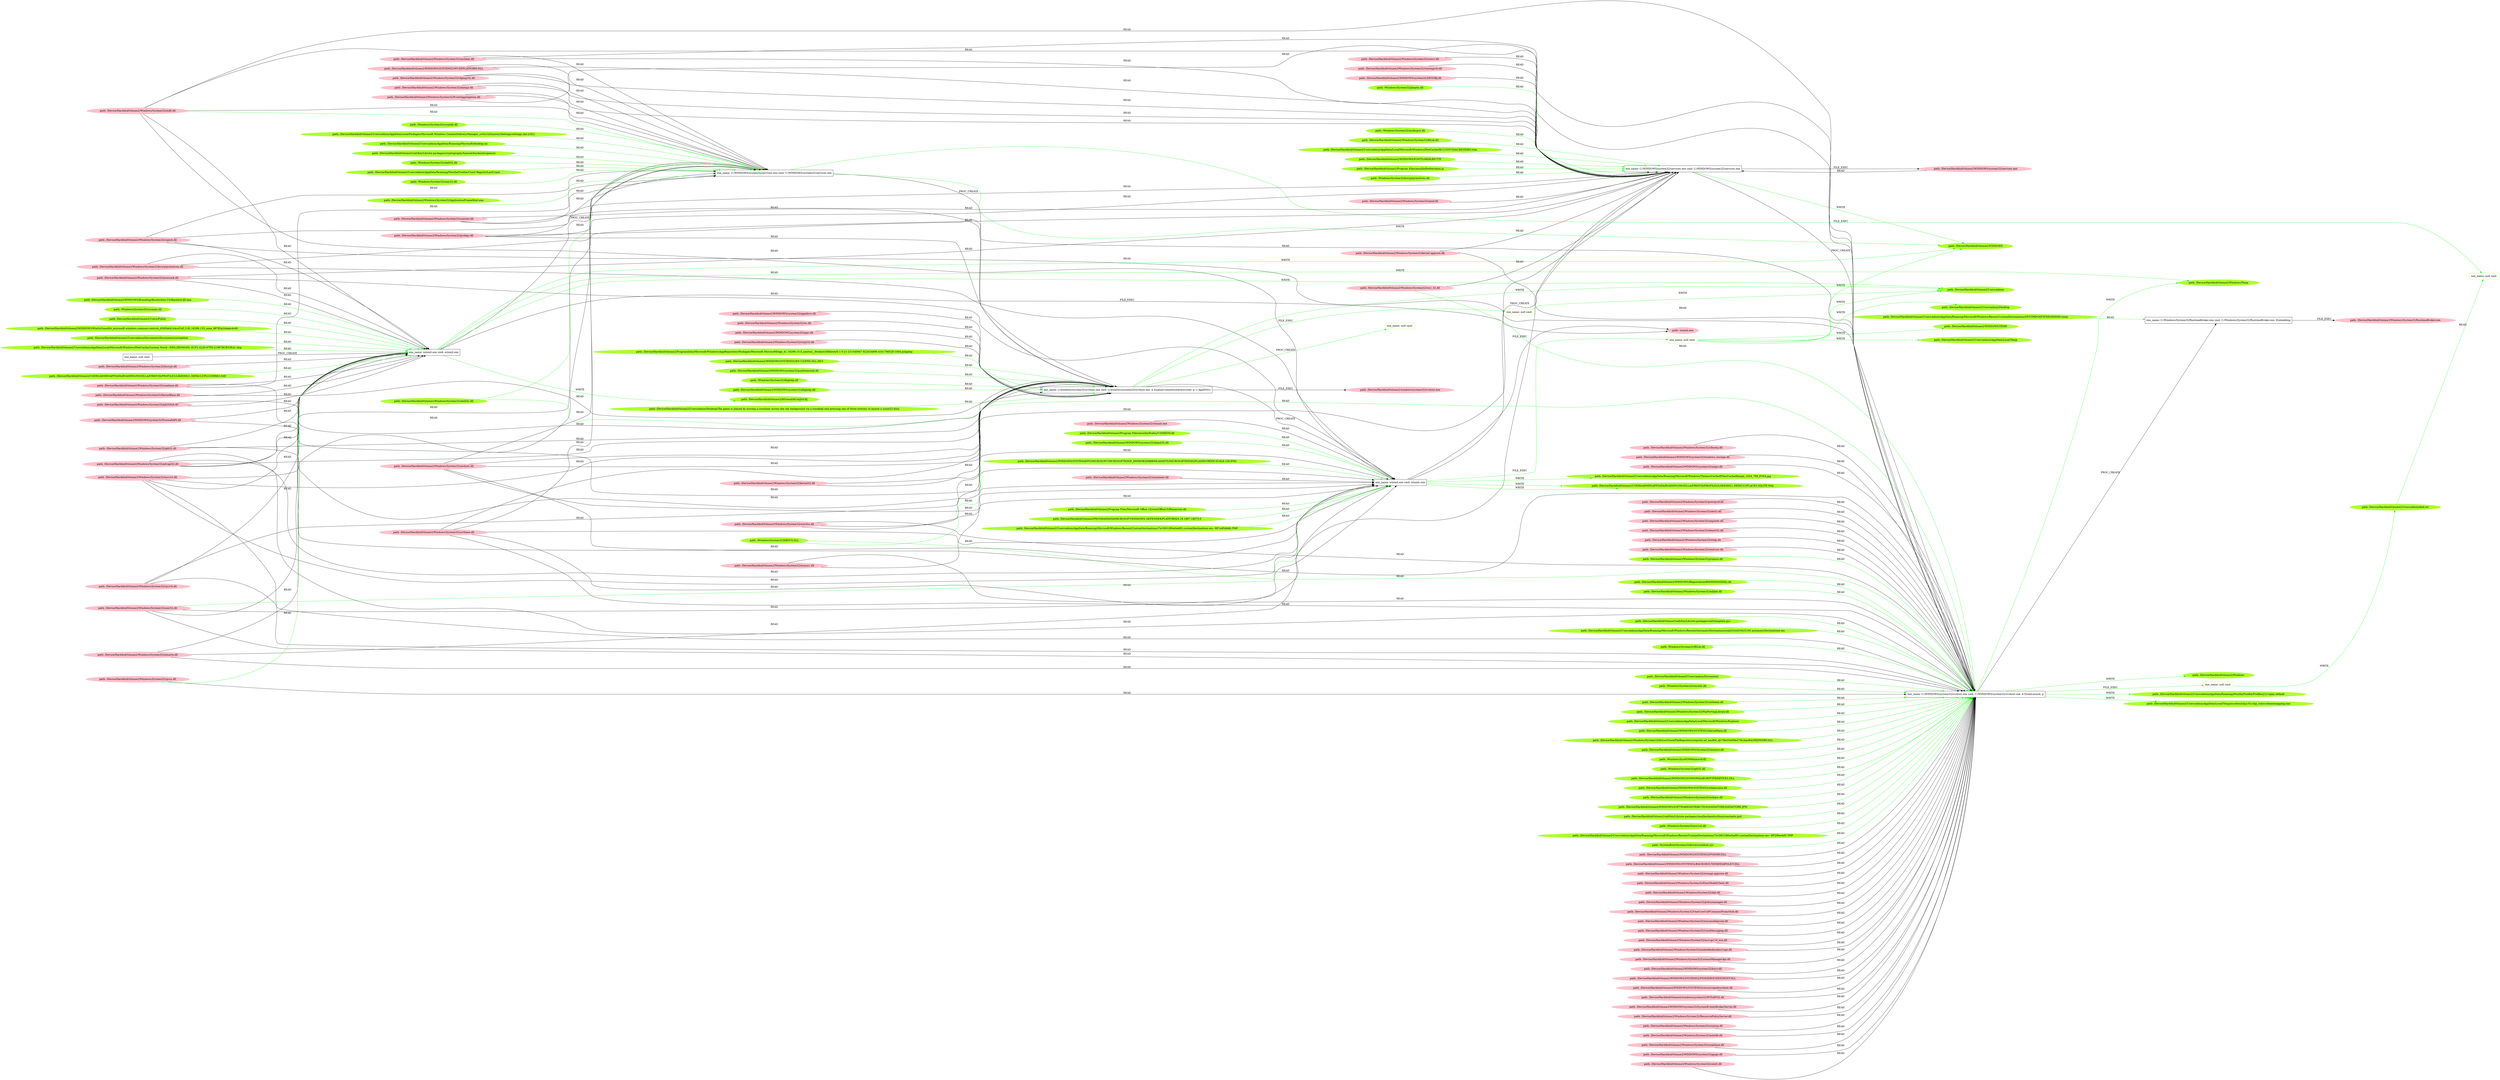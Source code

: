 digraph {
	rankdir=LR
	27 [label="exe_name: C:/WINDOWS/system32/services.exe cmd: C:/WINDOWS/system32/services.exe" color=black shape=box style=solid]
	298 [label="exe_name: null cmd: " color=greenyellow shape=box style=solid]
	27 -> 298 [label=FILE_EXEC color=green]
	82 [label="exe_name: c:/windows/system32/svchost.exe cmd: c:/windows/system32/svchost.exe -k localservicenetworkrestricted -p -s AppIDSvc" color=black shape=box style=solid]
	305 [label="exe_name: null cmd: " color=greenyellow shape=box style=solid]
	82 -> 305 [label=FILE_EXEC color=green]
	79 [label="exe_name: wininit.exe cmd: wininit.exe" color=black shape=box style=solid]
	316 [label="exe_name: null cmd: " color=greenyellow shape=box style=solid]
	79 -> 316 [label=FILE_EXEC color=green]
	28 [label="exe_name: C:/WINDOWS/system32/svchost.exe cmd: C:/WINDOWS/system32/svchost.exe -k DcomLaunch -p" color=black shape=box style=solid]
	352 [label="exe_name: null cmd: " color=greenyellow shape=box style=solid]
	28 -> 352 [label=FILE_EXEC color=green]
	284 [label="path: /Device/HarddiskVolume2/WINDOWS/Branding/Basebrd/en-US/Basebrd.dll.mui" color=greenyellow shape=oval style=filled]
	68 [label="exe_name: wininit.exe cmd: wininit.exe" color=black shape=box style=solid]
	284 -> 68 [label=READ color=green]
	361 [label="path: /Device/HarddiskVolume2/Users/admin/Documents" color=greenyellow shape=oval style=filled]
	28 [label="exe_name: C:/WINDOWS/system32/svchost.exe cmd: C:/WINDOWS/system32/svchost.exe -k DcomLaunch -p" color=black shape=box style=solid]
	361 -> 28 [label=READ color=green]
	313 [label="path: /Device/HarddiskVolume2/ProgramData/Microsoft/Windows/AppRepository/Packages/Microsoft.MicrosoftEdge_41.16299.15.0_neutral__8wekyb3d8bbwe/S-1-5-21-231540947-922634896-4161786520-1004.pckgdep" color=greenyellow shape=oval style=filled]
	82 [label="exe_name: c:/windows/system32/svchost.exe cmd: c:/windows/system32/svchost.exe -k localservicenetworkrestricted -p -s AppIDSvc" color=black shape=box style=solid]
	313 -> 82 [label=READ color=green]
	336 [label="path: /Windows/System32/ploptin.dll" color=greenyellow shape=oval style=filled]
	33 [label="exe_name: C:/WINDOWS/system32/services.exe cmd: C:/WINDOWS/system32/services.exe" color=black shape=box style=solid]
	336 -> 33 [label=READ color=green]
	164 [label="path: /Device/HarddiskVolume2/Windows/System32/ntdll.dll" color=pink shape=oval style=filled]
	27 [label="exe_name: C:/WINDOWS/system32/services.exe cmd: C:/WINDOWS/system32/services.exe" color=black shape=box style=solid]
	164 -> 27 [label=READ color=green]
	294 [label="path: /Windows/System32/cryptdll.dll" color=greenyellow shape=oval style=filled]
	27 [label="exe_name: C:/WINDOWS/system32/services.exe cmd: C:/WINDOWS/system32/services.exe" color=black shape=box style=solid]
	294 -> 27 [label=READ color=green]
	293 [label="path: /Device/HarddiskVolume2/Users/admin/AppData/Local/Packages/Microsoft.Windows.ContentDeliveryManager_cw5n1h2txyewy/Settings/settings.dat.LOG1" color=greenyellow shape=oval style=filled]
	27 [label="exe_name: C:/WINDOWS/system32/services.exe cmd: C:/WINDOWS/system32/services.exe" color=black shape=box style=solid]
	293 -> 27 [label=READ color=green]
	354 [label="path: /Windows/System32/resutils.dll" color=greenyellow shape=oval style=filled]
	28 [label="exe_name: C:/WINDOWS/system32/svchost.exe cmd: C:/WINDOWS/system32/svchost.exe -k DcomLaunch -p" color=black shape=box style=solid]
	354 -> 28 [label=READ color=green]
	286 [label="path: /Windows/System32/sysmain.dll" color=greenyellow shape=oval style=filled]
	68 [label="exe_name: wininit.exe cmd: wininit.exe" color=black shape=box style=solid]
	286 -> 68 [label=READ color=green]
	79 [label="exe_name: wininit.exe cmd: wininit.exe" color=black shape=box style=solid]
	323 [label="path: /Device/HarddiskVolume2/Users/admin/AppData/Roaming/Microsoft/Windows/Themes/CachedFiles/CachedImage_1024_768_POS4.jpg" color=greenyellow shape=oval style=filled]
	79 -> 323 [label=WRITE color=green]
	296 [label="path: /Device/HarddiskVolume2/Windows/System32/shell32.dll" color=greenyellow shape=oval style=filled]
	28 [label="exe_name: C:/WINDOWS/system32/svchost.exe cmd: C:/WINDOWS/system32/svchost.exe -k DcomLaunch -p" color=black shape=box style=solid]
	296 -> 28 [label=READ color=green]
	310 [label="path: /Device/HarddiskVolume2/WINDOWS/SYSTEM32/EN-US/FMS.DLL.MUI" color=greenyellow shape=oval style=filled]
	82 [label="exe_name: c:/windows/system32/svchost.exe cmd: c:/windows/system32/svchost.exe -k localservicenetworkrestricted -p -s AppIDSvc" color=black shape=box style=solid]
	310 -> 82 [label=READ color=green]
	283 [label="path: /Device/HarddiskVolume2/Users/Public" color=greenyellow shape=oval style=filled]
	68 [label="exe_name: wininit.exe cmd: wininit.exe" color=black shape=box style=solid]
	283 -> 68 [label=READ color=green]
	337 [label="path: /Windows/System32/msdtcprx.dll" color=greenyellow shape=oval style=filled]
	33 [label="exe_name: C:/WINDOWS/system32/services.exe cmd: C:/WINDOWS/system32/services.exe" color=black shape=box style=solid]
	337 -> 33 [label=READ color=green]
	304 [label="path: /Device/HarddiskVolume2/Users/admin/AppData/Roaming/Microsoft/desktop.ini" color=greenyellow shape=oval style=filled]
	27 [label="exe_name: C:/WINDOWS/system32/services.exe cmd: C:/WINDOWS/system32/services.exe" color=black shape=box style=solid]
	304 -> 27 [label=READ color=green]
	346 [label="path: /Device/HarddiskVolume2/Windows/System32/uxtheme.dll" color=greenyellow shape=oval style=filled]
	28 [label="exe_name: C:/WINDOWS/system32/svchost.exe cmd: C:/WINDOWS/system32/svchost.exe -k DcomLaunch -p" color=black shape=box style=solid]
	346 -> 28 [label=READ color=green]
	359 [label="path: /Device/HarddiskVolume2/Windows/System32/WpPortingLibrary.dll" color=greenyellow shape=oval style=filled]
	28 [label="exe_name: C:/WINDOWS/system32/svchost.exe cmd: C:/WINDOWS/system32/svchost.exe -k DcomLaunch -p" color=black shape=box style=solid]
	359 -> 28 [label=READ color=green]
	372 [label="path: /Device/HarddiskVolume2/Users/admin/AppData/Local/Microsoft/Windows/Explorer" color=greenyellow shape=oval style=filled]
	28 [label="exe_name: C:/WINDOWS/system32/svchost.exe cmd: C:/WINDOWS/system32/svchost.exe -k DcomLaunch -p" color=black shape=box style=solid]
	372 -> 28 [label=READ color=green]
	364 [label="path: /Device/HarddiskVolume2/WINDOWS/SYSTEM32/kernelbase.dll" color=greenyellow shape=oval style=filled]
	28 [label="exe_name: C:/WINDOWS/system32/svchost.exe cmd: C:/WINDOWS/system32/svchost.exe -k DcomLaunch -p" color=black shape=box style=solid]
	364 -> 28 [label=READ color=green]
	300 [label="path: /Device/HarddiskVolume2/salt/bin/Lib/site-packages/cryptography/hazmat/backends/openssl" color=greenyellow shape=oval style=filled]
	27 [label="exe_name: C:/WINDOWS/system32/services.exe cmd: C:/WINDOWS/system32/services.exe" color=black shape=box style=solid]
	300 -> 27 [label=READ color=green]
	360 [label="path: /Device/HarddiskVolume2/Windows/System32/DriverStore/FileRepository/ntprint.inf_amd64_ab738c05d09b470b/Amd64/MXDWDRV.DLL" color=greenyellow shape=oval style=filled]
	28 [label="exe_name: C:/WINDOWS/system32/svchost.exe cmd: C:/WINDOWS/system32/svchost.exe -k DcomLaunch -p" color=black shape=box style=solid]
	360 -> 28 [label=READ color=green]
	334 [label="path: /Device/HarddiskVolume2/Windows/System32/fltLib.dll" color=greenyellow shape=oval style=filled]
	33 [label="exe_name: C:/WINDOWS/system32/services.exe cmd: C:/WINDOWS/system32/services.exe" color=black shape=box style=solid]
	334 -> 33 [label=READ color=green]
	348 [label="path: /Device/HarddiskVolume2/WINDOWS/System32/termsrv.dll" color=greenyellow shape=oval style=filled]
	28 [label="exe_name: C:/WINDOWS/system32/svchost.exe cmd: C:/WINDOWS/system32/svchost.exe -k DcomLaunch -p" color=black shape=box style=solid]
	348 -> 28 [label=READ color=green]
	285 [label="path: /Device/HarddiskVolume2/WINDOWS/WinSxS/amd64_microsoft.windows.common-controls_6595b64144ccf1df_5.82.16299.125_none_88782a244abc4c60" color=greenyellow shape=oval style=filled]
	68 [label="exe_name: wininit.exe cmd: wininit.exe" color=black shape=box style=solid]
	285 -> 68 [label=READ color=green]
	330 [label="path: /Device/HarddiskVolume2/Program Files/Microsoft Office 15/root/Office15/Rtmmvras.dll" color=greenyellow shape=oval style=filled]
	79 [label="exe_name: wininit.exe cmd: wininit.exe" color=black shape=box style=solid]
	330 -> 79 [label=READ color=green]
	289 [label="path: /Device/HarddiskVolume2/Users/admin/Documents/Documents/coronettee" color=greenyellow shape=oval style=filled]
	68 [label="exe_name: wininit.exe cmd: wininit.exe" color=black shape=box style=solid]
	289 -> 68 [label=READ color=green]
	311 [label="path: /Windows/System32/KBDUS.DLL" color=greenyellow shape=oval style=filled]
	28 [label="exe_name: C:/WINDOWS/system32/svchost.exe cmd: C:/WINDOWS/system32/svchost.exe -k DcomLaunch -p" color=black shape=box style=solid]
	311 -> 28 [label=READ color=green]
	362 [label="path: /Windows/SysWOW64/msctf.dll" color=greenyellow shape=oval style=filled]
	28 [label="exe_name: C:/WINDOWS/system32/svchost.exe cmd: C:/WINDOWS/system32/svchost.exe -k DcomLaunch -p" color=black shape=box style=solid]
	362 -> 28 [label=READ color=green]
	297 [label="path: /Windows/System32/shell32.dll" color=greenyellow shape=oval style=filled]
	27 [label="exe_name: C:/WINDOWS/system32/services.exe cmd: C:/WINDOWS/system32/services.exe" color=black shape=box style=solid]
	297 -> 27 [label=READ color=green]
	358 [label="path: /Windows/System32/gdi32.dll" color=greenyellow shape=oval style=filled]
	28 [label="exe_name: C:/WINDOWS/system32/svchost.exe cmd: C:/WINDOWS/system32/svchost.exe -k DcomLaunch -p" color=black shape=box style=solid]
	358 -> 28 [label=READ color=green]
	33 [label="exe_name: C:/WINDOWS/system32/services.exe cmd: C:/WINDOWS/system32/services.exe" color=black shape=box style=solid]
	281 [label="path: /Device/HarddiskVolume2/WINDOWS" color=greenyellow shape=oval style=filled]
	33 -> 281 [label=WRITE color=green]
	366 [label="path: /Device/HarddiskVolume2/WINDOWS/SYSWOW64/BCRYPTPRIMITIVES.DLL" color=greenyellow shape=oval style=filled]
	28 [label="exe_name: C:/WINDOWS/system32/svchost.exe cmd: C:/WINDOWS/system32/svchost.exe -k DcomLaunch -p" color=black shape=box style=solid]
	366 -> 28 [label=READ color=green]
	328 [label="path: /Device/HarddiskVolume2/PROGRAMDATA/MICROSOFT/WINDOWS DEFENDER/PLATFORM/4.18.1807.18075-0" color=greenyellow shape=oval style=filled]
	79 [label="exe_name: wininit.exe cmd: wininit.exe" color=black shape=box style=solid]
	328 -> 79 [label=READ color=green]
	28 [label="exe_name: C:/WINDOWS/system32/svchost.exe cmd: C:/WINDOWS/system32/svchost.exe -k DcomLaunch -p" color=black shape=box style=solid]
	347 [label="path: /Device/HarddiskVolume2/Users/admin/AppData/Roaming/Mozilla/Firefox/Profiles/j1y1apqs.default" color=greenyellow shape=oval style=filled]
	28 -> 347 [label=WRITE color=green]
	325 [label="path: /Device/HarddiskVolume2/Users/admin/AppData/Roaming/Microsoft/Windows/Recent/CustomDestinations/7e10931f60e0ad93.customDestinations-ms~RF1e95db6b.TMP" color=greenyellow shape=oval style=filled]
	79 [label="exe_name: wininit.exe cmd: wininit.exe" color=black shape=box style=solid]
	325 -> 79 [label=READ color=green]
	316 [label="exe_name: null cmd: " color=greenyellow shape=box style=solid]
	321 [label="path: /Device/HarddiskVolume2/WINDOWS/TEMP" color=greenyellow shape=oval style=filled]
	316 -> 321 [label=WRITE color=green]
	316 [label="exe_name: null cmd: " color=greenyellow shape=box style=solid]
	281 [label="path: /Device/HarddiskVolume2/WINDOWS" color=greenyellow shape=oval style=filled]
	316 -> 281 [label=WRITE color=green]
	316 [label="exe_name: null cmd: " color=greenyellow shape=box style=solid]
	282 [label="path: /Device/HarddiskVolume2/Users/admin" color=greenyellow shape=oval style=filled]
	316 -> 282 [label=WRITE color=green]
	373 [label="path: /Device/HarddiskVolume2/Users/admin/AppData/Roaming/Microsoft/Windows/Recent/CustomDestinations/OFGT9XPG6F5FI0EMMD9D.temp" color=greenyellow shape=oval style=filled]
	0 [label="exe_name: C:/Windows/System32/RuntimeBroker.exe cmd: C:/Windows/System32/RuntimeBroker.exe -Embedding" color=black shape=box style=solid]
	373 -> 0 [label=READ color=green]
	316 [label="exe_name: null cmd: " color=greenyellow shape=box style=solid]
	317 [label="path: /Device/HarddiskVolume2/Users/admin/AppData/Local/Temp" color=greenyellow shape=oval style=filled]
	316 -> 317 [label=WRITE color=green]
	312 [label="path: /Device/HarddiskVolume2/WINDOWS/system32/pushtoinstall.dll" color=greenyellow shape=oval style=filled]
	82 [label="exe_name: c:/windows/system32/svchost.exe cmd: c:/windows/system32/svchost.exe -k localservicenetworkrestricted -p -s AppIDSvc" color=black shape=box style=solid]
	312 -> 82 [label=READ color=green]
	28 [label="exe_name: C:/WINDOWS/system32/svchost.exe cmd: C:/WINDOWS/system32/svchost.exe -k DcomLaunch -p" color=black shape=box style=solid]
	344 [label="path: /Device/HarddiskVolume2/Users/admin/AppData/Local/Temp/msohtmlclip1/01/clip_colorschememapping.xml" color=greenyellow shape=oval style=filled]
	28 -> 344 [label=WRITE color=green]
	316 [label="exe_name: null cmd: " color=greenyellow shape=box style=solid]
	320 [label="path: /Device/HarddiskVolume2/Users/admin/Desktop" color=greenyellow shape=oval style=filled]
	316 -> 320 [label=WRITE color=green]
	368 [label="path: /Device/HarddiskVolume2/WINDOWS/SYSTEM32/wbemcomn.dll" color=greenyellow shape=oval style=filled]
	28 [label="exe_name: C:/WINDOWS/system32/svchost.exe cmd: C:/WINDOWS/system32/svchost.exe -k DcomLaunch -p" color=black shape=box style=solid]
	368 -> 28 [label=READ color=green]
	170 [label="path: /Device/HarddiskVolume2/Windows/System32/user32.dll" color=pink shape=oval style=filled]
	79 [label="exe_name: wininit.exe cmd: wininit.exe" color=black shape=box style=solid]
	170 -> 79 [label=READ color=green]
	338 [label="path: /Device/HarddiskVolume2/Users/admin/AppData/Local/Microsoft/Windows/INetCache/IE/1UGYV3ZA/C8ESX5KG.htm" color=greenyellow shape=oval style=filled]
	33 [label="exe_name: C:/WINDOWS/system32/services.exe cmd: C:/WINDOWS/system32/services.exe" color=black shape=box style=solid]
	338 -> 33 [label=READ color=green]
	291 [label="path: /Device/HarddiskVolume2/Users/admin/AppData/Local/Microsoft/Windows/INetCache/Content.Word/~WRS{BD560581-ECF2-4226-97FD-21997BCB33EA}.tmp" color=greenyellow shape=oval style=filled]
	68 [label="exe_name: wininit.exe cmd: wininit.exe" color=black shape=box style=solid]
	291 -> 68 [label=READ color=green]
	295 [label="path: /Device/HarddiskVolume2/Users/admin/AppData/Roaming/Mozilla/Firefox/Crash Reports/LastCrash" color=greenyellow shape=oval style=filled]
	27 [label="exe_name: C:/WINDOWS/system32/services.exe cmd: C:/WINDOWS/system32/services.exe" color=black shape=box style=solid]
	295 -> 27 [label=READ color=green]
	371 [label="path: /Device/HarddiskVolume2/Windows/System32/wshqos.dll" color=greenyellow shape=oval style=filled]
	28 [label="exe_name: C:/WINDOWS/system32/svchost.exe cmd: C:/WINDOWS/system32/svchost.exe -k DcomLaunch -p" color=black shape=box style=solid]
	371 -> 28 [label=READ color=green]
	349 [label="path: /Device/HarddiskVolume2/WINDOWS/SOFTWAREDISTRIBUTION/DATASTORE/DATASTORE.JFM" color=greenyellow shape=oval style=filled]
	28 [label="exe_name: C:/WINDOWS/system32/svchost.exe cmd: C:/WINDOWS/system32/svchost.exe -k DcomLaunch -p" color=black shape=box style=solid]
	349 -> 28 [label=READ color=green]
	339 [label="path: /Device/HarddiskVolume2/WINDOWS/FONTS/ARIALBD.TTF" color=greenyellow shape=oval style=filled]
	33 [label="exe_name: C:/WINDOWS/system32/services.exe cmd: C:/WINDOWS/system32/services.exe" color=black shape=box style=solid]
	339 -> 33 [label=READ color=green]
	68 [label="exe_name: wininit.exe cmd: wininit.exe" color=black shape=box style=solid]
	282 [label="path: /Device/HarddiskVolume2/Users/admin" color=greenyellow shape=oval style=filled]
	68 -> 282 [label=WRITE color=green]
	343 [label="path: /Device/HarddiskVolume2/salt/bin/Lib/site-packages/zmq/backend/cython/constants.pyd" color=greenyellow shape=oval style=filled]
	28 [label="exe_name: C:/WINDOWS/system32/svchost.exe cmd: C:/WINDOWS/system32/svchost.exe -k DcomLaunch -p" color=black shape=box style=solid]
	343 -> 28 [label=READ color=green]
	314 [label="path: /Windows/System32/dbghelp.dll" color=greenyellow shape=oval style=filled]
	82 [label="exe_name: c:/windows/system32/svchost.exe cmd: c:/windows/system32/svchost.exe -k localservicenetworkrestricted -p -s AppIDSvc" color=black shape=box style=solid]
	314 -> 82 [label=READ color=green]
	355 [label="path: /Windows/System32/msvcrt.dll" color=greenyellow shape=oval style=filled]
	28 [label="exe_name: C:/WINDOWS/system32/svchost.exe cmd: C:/WINDOWS/system32/svchost.exe -k DcomLaunch -p" color=black shape=box style=solid]
	355 -> 28 [label=READ color=green]
	315 [label="path: /Device/HarddiskVolume2/WINDOWS/system32/dbghelp.dll" color=greenyellow shape=oval style=filled]
	82 [label="exe_name: c:/windows/system32/svchost.exe cmd: c:/windows/system32/svchost.exe -k localservicenetworkrestricted -p -s AppIDSvc" color=black shape=box style=solid]
	315 -> 82 [label=READ color=green]
	324 [label="path: /Device/HarddiskVolume2/Program Files/mozilla/firefox/USERENV.dll" color=greenyellow shape=oval style=filled]
	79 [label="exe_name: wininit.exe cmd: wininit.exe" color=black shape=box style=solid]
	324 -> 79 [label=READ color=green]
	326 [label="path: /Device/HarddiskVolume2/WINDOWS/system32/oleaut32.dll" color=greenyellow shape=oval style=filled]
	79 [label="exe_name: wininit.exe cmd: wininit.exe" color=black shape=box style=solid]
	326 -> 79 [label=READ color=green]
	332 [label="path: /Device/HarddiskVolume2/Program Files/mozilla/firefox/omni.ja" color=greenyellow shape=oval style=filled]
	33 [label="exe_name: C:/WINDOWS/system32/services.exe cmd: C:/WINDOWS/system32/services.exe" color=black shape=box style=solid]
	332 -> 33 [label=READ color=green]
	352 [label="exe_name: null cmd: " color=greenyellow shape=box style=solid]
	299 [label="path: /Device/HarddiskVolume2/Users/admin/disk.txt" color=greenyellow shape=oval style=filled]
	352 -> 299 [label=WRITE color=green]
	82 [label="exe_name: c:/windows/system32/svchost.exe cmd: c:/windows/system32/svchost.exe -k localservicenetworkrestricted -p -s AppIDSvc" color=black shape=box style=solid]
	307 [label="exe_name: null cmd: " color=greenyellow shape=box style=solid]
	82 -> 307 [label=PROC_CREATE color=green]
	79 [label="exe_name: wininit.exe cmd: wininit.exe" color=black shape=box style=solid]
	322 [label="path: /Device/HarddiskVolume2/USERS/ADMIN/APPDATA/ROAMING/MOZILLA/FIREFOX/PROFILES/LXKEHH21.DEFAULT/PLACES.SQLITE-WAL" color=greenyellow shape=oval style=filled]
	79 -> 322 [label=WRITE color=green]
	82 [label="exe_name: c:/windows/system32/svchost.exe cmd: c:/windows/system32/svchost.exe -k localservicenetworkrestricted -p -s AppIDSvc" color=black shape=box style=solid]
	282 [label="path: /Device/HarddiskVolume2/Users/admin" color=greenyellow shape=oval style=filled]
	82 -> 282 [label=WRITE color=green]
	309 [label="path: /Device/HarddiskVolume2/Users/admin/Desktop/The game is played by moving a crosshair across the sky background via a trackball and pressing one of three buttons to launch a count23.docx" color=greenyellow shape=oval style=filled]
	82 [label="exe_name: c:/windows/system32/svchost.exe cmd: c:/windows/system32/svchost.exe -k localservicenetworkrestricted -p -s AppIDSvc" color=black shape=box style=solid]
	309 -> 82 [label=READ color=green]
	342 [label="path: /Device/HarddiskVolume2/Users/admin/AppData/Roaming/Microsoft/Windows/Recent/CustomDestinations/7e10931f60e0ad93.customDestinations-ms~RF2f9ee4d5.TMP" color=greenyellow shape=oval style=filled]
	28 [label="exe_name: C:/WINDOWS/system32/svchost.exe cmd: C:/WINDOWS/system32/svchost.exe -k DcomLaunch -p" color=black shape=box style=solid]
	342 -> 28 [label=READ color=green]
	335 [label="path: /Windows/System32/bcryptprimitives.dll" color=greenyellow shape=oval style=filled]
	33 [label="exe_name: C:/WINDOWS/system32/services.exe cmd: C:/WINDOWS/system32/services.exe" color=black shape=box style=solid]
	335 -> 33 [label=READ color=green]
	299 [label="path: /Device/HarddiskVolume2/Users/admin/disk.txt" color=greenyellow shape=oval style=filled]
	298 [label="exe_name: null cmd: " color=greenyellow shape=box style=solid]
	299 -> 298 [label=READ color=green]
	292 [label="path: /Windows/System32/user32.dll" color=greenyellow shape=oval style=filled]
	27 [label="exe_name: C:/WINDOWS/system32/services.exe cmd: C:/WINDOWS/system32/services.exe" color=black shape=box style=solid]
	292 -> 27 [label=READ color=green]
	79 [label="exe_name: wininit.exe cmd: wininit.exe" color=black shape=box style=solid]
	322 [label="path: /Device/HarddiskVolume2/USERS/ADMIN/APPDATA/ROAMING/MOZILLA/FIREFOX/PROFILES/LXKEHH21.DEFAULT/PLACES.SQLITE-WAL" color=greenyellow shape=oval style=filled]
	79 -> 322 [label=WRITE color=green]
	68 [label="exe_name: wininit.exe cmd: wininit.exe" color=black shape=box style=solid]
	281 [label="path: /Device/HarddiskVolume2/WINDOWS" color=greenyellow shape=oval style=filled]
	68 -> 281 [label=WRITE color=green]
	311 [label="path: /Windows/System32/KBDUS.DLL" color=greenyellow shape=oval style=filled]
	82 [label="exe_name: c:/windows/system32/svchost.exe cmd: c:/windows/system32/svchost.exe -k localservicenetworkrestricted -p -s AppIDSvc" color=black shape=box style=solid]
	311 -> 82 [label=READ color=green]
	340 [label="path: /SystemRoot/System32/drivers/usbhub.sys" color=greenyellow shape=oval style=filled]
	28 [label="exe_name: C:/WINDOWS/system32/svchost.exe cmd: C:/WINDOWS/system32/svchost.exe -k DcomLaunch -p" color=black shape=box style=solid]
	340 -> 28 [label=READ color=green]
	58 [label="exe_name: null cmd: " color=black shape=box style=solid]
	68 [label="exe_name: wininit.exe cmd: wininit.exe" color=black shape=box style=solid]
	58 -> 68 [label=PROC_CREATE color=black]
	68 [label="exe_name: wininit.exe cmd: wininit.exe" color=black shape=box style=solid]
	262 [label="path: wininit.exe" color=pink shape=oval style=filled]
	68 -> 262 [label=FILE_EXEC color=black]
	114 [label="path: /Device/HarddiskVolume2/WINDOWS/system32/FirewallAPI.dll" color=pink shape=oval style=filled]
	68 [label="exe_name: wininit.exe cmd: wininit.exe" color=black shape=box style=solid]
	114 -> 68 [label=READ color=black]
	128 [label="path: /Device/HarddiskVolume2/Windows/System32/KernelBase.dll" color=pink shape=oval style=filled]
	68 [label="exe_name: wininit.exe cmd: wininit.exe" color=black shape=box style=solid]
	128 -> 68 [label=READ color=black]
	134 [label="path: /Device/HarddiskVolume2/Windows/System32/gdi32.dll" color=pink shape=oval style=filled]
	68 [label="exe_name: wininit.exe cmd: wininit.exe" color=black shape=box style=solid]
	134 -> 68 [label=READ color=black]
	144 [label="path: /Device/HarddiskVolume2/Windows/System32/gdi32full.dll" color=pink shape=oval style=filled]
	68 [label="exe_name: wininit.exe cmd: wininit.exe" color=black shape=box style=solid]
	144 -> 68 [label=READ color=black]
	149 [label="path: /Device/HarddiskVolume2/Windows/System32/bcryptprimitives.dll" color=pink shape=oval style=filled]
	68 [label="exe_name: wininit.exe cmd: wininit.exe" color=black shape=box style=solid]
	149 -> 68 [label=READ color=black]
	161 [label="path: /Device/HarddiskVolume2/Windows/System32/ntmarta.dll" color=pink shape=oval style=filled]
	68 [label="exe_name: wininit.exe cmd: wininit.exe" color=black shape=box style=solid]
	161 -> 68 [label=READ color=black]
	164 [label="path: /Device/HarddiskVolume2/Windows/System32/ntdll.dll" color=pink shape=oval style=filled]
	68 [label="exe_name: wininit.exe cmd: wininit.exe" color=black shape=box style=solid]
	164 -> 68 [label=READ color=black]
	170 [label="path: /Device/HarddiskVolume2/Windows/System32/user32.dll" color=pink shape=oval style=filled]
	68 [label="exe_name: wininit.exe cmd: wininit.exe" color=black shape=box style=solid]
	170 -> 68 [label=READ color=black]
	174 [label="path: /Device/HarddiskVolume2/Windows/System32/rpcrt4.dll" color=pink shape=oval style=filled]
	68 [label="exe_name: wininit.exe cmd: wininit.exe" color=black shape=box style=solid]
	174 -> 68 [label=READ color=black]
	190 [label="path: /Device/HarddiskVolume2/Windows/System32/sspicli.dll" color=pink shape=oval style=filled]
	68 [label="exe_name: wininit.exe cmd: wininit.exe" color=black shape=box style=solid]
	190 -> 68 [label=READ color=black]
	198 [label="path: /Device/HarddiskVolume2/Windows/System32/combase.dll" color=pink shape=oval style=filled]
	68 [label="exe_name: wininit.exe cmd: wininit.exe" color=black shape=box style=solid]
	198 -> 68 [label=READ color=black]
	206 [label="path: /Device/HarddiskVolume2/Windows/System32/bcrypt.dll" color=pink shape=oval style=filled]
	68 [label="exe_name: wininit.exe cmd: wininit.exe" color=black shape=box style=solid]
	206 -> 68 [label=READ color=black]
	215 [label="path: /Device/HarddiskVolume2/Windows/System32/advapi32.dll" color=pink shape=oval style=filled]
	68 [label="exe_name: wininit.exe cmd: wininit.exe" color=black shape=box style=solid]
	215 -> 68 [label=READ color=black]
	247 [label="path: /Device/HarddiskVolume2/Windows/System32/msvcrt.dll" color=pink shape=oval style=filled]
	68 [label="exe_name: wininit.exe cmd: wininit.exe" color=black shape=box style=solid]
	247 -> 68 [label=READ color=black]
	266 [label="path: /Device/HarddiskVolume2/Windows/System32/mswsock.dll" color=pink shape=oval style=filled]
	68 [label="exe_name: wininit.exe cmd: wininit.exe" color=black shape=box style=solid]
	266 -> 68 [label=READ color=black]
	68 [label="exe_name: wininit.exe cmd: wininit.exe" color=black shape=box style=solid]
	27 [label="exe_name: C:/WINDOWS/system32/services.exe cmd: C:/WINDOWS/system32/services.exe" color=black shape=box style=solid]
	68 -> 27 [label=PROC_CREATE color=black]
	120 [label="path: /Device/HarddiskVolume2/Windows/System32/dabapi.dll" color=pink shape=oval style=filled]
	27 [label="exe_name: C:/WINDOWS/system32/services.exe cmd: C:/WINDOWS/system32/services.exe" color=black shape=box style=solid]
	120 -> 27 [label=READ color=black]
	158 [label="path: /Device/HarddiskVolume2/Windows/System32/rmclient.dll" color=pink shape=oval style=filled]
	27 [label="exe_name: C:/WINDOWS/system32/services.exe cmd: C:/WINDOWS/system32/services.exe" color=black shape=box style=solid]
	158 -> 27 [label=READ color=black]
	118 [label="path: /Device/HarddiskVolume2/WINDOWS/SYSTEM32/WUDFPLATFORM.DLL" color=pink shape=oval style=filled]
	27 [label="exe_name: C:/WINDOWS/system32/services.exe cmd: C:/WINDOWS/system32/services.exe" color=black shape=box style=solid]
	118 -> 27 [label=READ color=black]
	164 [label="path: /Device/HarddiskVolume2/Windows/System32/ntdll.dll" color=pink shape=oval style=filled]
	27 [label="exe_name: C:/WINDOWS/system32/services.exe cmd: C:/WINDOWS/system32/services.exe" color=black shape=box style=solid]
	164 -> 27 [label=READ color=black]
	184 [label="path: /Device/HarddiskVolume2/Windows/System32/profapi.dll" color=pink shape=oval style=filled]
	27 [label="exe_name: C:/WINDOWS/system32/services.exe cmd: C:/WINDOWS/system32/services.exe" color=black shape=box style=solid]
	184 -> 27 [label=READ color=black]
	190 [label="path: /Device/HarddiskVolume2/Windows/System32/sspicli.dll" color=pink shape=oval style=filled]
	27 [label="exe_name: C:/WINDOWS/system32/services.exe cmd: C:/WINDOWS/system32/services.exe" color=black shape=box style=solid]
	190 -> 27 [label=READ color=black]
	195 [label="path: /Device/HarddiskVolume2/Windows/System32/EventAggregation.dll" color=pink shape=oval style=filled]
	27 [label="exe_name: C:/WINDOWS/system32/services.exe cmd: C:/WINDOWS/system32/services.exe" color=black shape=box style=solid]
	195 -> 27 [label=READ color=black]
	198 [label="path: /Device/HarddiskVolume2/Windows/System32/combase.dll" color=pink shape=oval style=filled]
	27 [label="exe_name: C:/WINDOWS/system32/services.exe cmd: C:/WINDOWS/system32/services.exe" color=black shape=box style=solid]
	198 -> 27 [label=READ color=black]
	209 [label="path: /Device/HarddiskVolume2/Windows/System32/sechost.dll" color=pink shape=oval style=filled]
	27 [label="exe_name: C:/WINDOWS/system32/services.exe cmd: C:/WINDOWS/system32/services.exe" color=black shape=box style=solid]
	209 -> 27 [label=READ color=black]
	215 [label="path: /Device/HarddiskVolume2/Windows/System32/advapi32.dll" color=pink shape=oval style=filled]
	27 [label="exe_name: C:/WINDOWS/system32/services.exe cmd: C:/WINDOWS/system32/services.exe" color=black shape=box style=solid]
	215 -> 27 [label=READ color=black]
	237 [label="path: /Device/HarddiskVolume2/Windows/System32/ucrtbase.dll" color=pink shape=oval style=filled]
	27 [label="exe_name: C:/WINDOWS/system32/services.exe cmd: C:/WINDOWS/system32/services.exe" color=black shape=box style=solid]
	237 -> 27 [label=READ color=black]
	247 [label="path: /Device/HarddiskVolume2/Windows/System32/msvcrt.dll" color=pink shape=oval style=filled]
	27 [label="exe_name: C:/WINDOWS/system32/services.exe cmd: C:/WINDOWS/system32/services.exe" color=black shape=box style=solid]
	247 -> 27 [label=READ color=black]
	254 [label="path: /Device/HarddiskVolume2/Windows/System32/userenv.dll" color=pink shape=oval style=filled]
	27 [label="exe_name: C:/WINDOWS/system32/services.exe cmd: C:/WINDOWS/system32/services.exe" color=black shape=box style=solid]
	254 -> 27 [label=READ color=black]
	269 [label="path: /Device/HarddiskVolume2/Windows/System32/cfgmgr32.dll" color=pink shape=oval style=filled]
	27 [label="exe_name: C:/WINDOWS/system32/services.exe cmd: C:/WINDOWS/system32/services.exe" color=black shape=box style=solid]
	269 -> 27 [label=READ color=black]
	27 [label="exe_name: C:/WINDOWS/system32/services.exe cmd: C:/WINDOWS/system32/services.exe" color=black shape=box style=solid]
	82 [label="exe_name: c:/windows/system32/svchost.exe cmd: c:/windows/system32/svchost.exe -k localservicenetworkrestricted -p -s AppIDSvc" color=black shape=box style=solid]
	27 -> 82 [label=PROC_CREATE color=black]
	82 [label="exe_name: c:/windows/system32/svchost.exe cmd: c:/windows/system32/svchost.exe -k localservicenetworkrestricted -p -s AppIDSvc" color=black shape=box style=solid]
	181 [label="path: /Device/HarddiskVolume2/windows/system32/svchost.exe" color=pink shape=oval style=filled]
	82 -> 181 [label=FILE_EXEC color=black]
	32 [label="path: /Device/HarddiskVolume2/WINDOWS/system32/appidsvc.dll" color=pink shape=oval style=filled]
	82 [label="exe_name: c:/windows/system32/svchost.exe cmd: c:/windows/system32/svchost.exe -k localservicenetworkrestricted -p -s AppIDSvc" color=black shape=box style=solid]
	32 -> 82 [label=READ color=black]
	56 [label="path: /Device/HarddiskVolume2/Windows/System32/slc.dll" color=pink shape=oval style=filled]
	82 [label="exe_name: c:/windows/system32/svchost.exe cmd: c:/windows/system32/svchost.exe -k localservicenetworkrestricted -p -s AppIDSvc" color=black shape=box style=solid]
	56 -> 82 [label=READ color=black]
	64 [label="path: /Device/HarddiskVolume2/WINDOWS/system32/sppc.dll" color=pink shape=oval style=filled]
	82 [label="exe_name: c:/windows/system32/svchost.exe cmd: c:/windows/system32/svchost.exe -k localservicenetworkrestricted -p -s AppIDSvc" color=black shape=box style=solid]
	64 -> 82 [label=READ color=black]
	128 [label="path: /Device/HarddiskVolume2/Windows/System32/KernelBase.dll" color=pink shape=oval style=filled]
	82 [label="exe_name: c:/windows/system32/svchost.exe cmd: c:/windows/system32/svchost.exe -k localservicenetworkrestricted -p -s AppIDSvc" color=black shape=box style=solid]
	128 -> 82 [label=READ color=black]
	144 [label="path: /Device/HarddiskVolume2/Windows/System32/gdi32full.dll" color=pink shape=oval style=filled]
	82 [label="exe_name: c:/windows/system32/svchost.exe cmd: c:/windows/system32/svchost.exe -k localservicenetworkrestricted -p -s AppIDSvc" color=black shape=box style=solid]
	144 -> 82 [label=READ color=black]
	184 [label="path: /Device/HarddiskVolume2/Windows/System32/profapi.dll" color=pink shape=oval style=filled]
	82 [label="exe_name: c:/windows/system32/svchost.exe cmd: c:/windows/system32/svchost.exe -k localservicenetworkrestricted -p -s AppIDSvc" color=black shape=box style=solid]
	184 -> 82 [label=READ color=black]
	221 [label="path: /Device/HarddiskVolume2/Windows/System32/crypt32.dll" color=pink shape=oval style=filled]
	82 [label="exe_name: c:/windows/system32/svchost.exe cmd: c:/windows/system32/svchost.exe -k localservicenetworkrestricted -p -s AppIDSvc" color=black shape=box style=solid]
	221 -> 82 [label=READ color=black]
	233 [label="path: /Device/HarddiskVolume2/Windows/System32/win32u.dll" color=pink shape=oval style=filled]
	82 [label="exe_name: c:/windows/system32/svchost.exe cmd: c:/windows/system32/svchost.exe -k localservicenetworkrestricted -p -s AppIDSvc" color=black shape=box style=solid]
	233 -> 82 [label=READ color=black]
	254 [label="path: /Device/HarddiskVolume2/Windows/System32/userenv.dll" color=pink shape=oval style=filled]
	82 [label="exe_name: c:/windows/system32/svchost.exe cmd: c:/windows/system32/svchost.exe -k localservicenetworkrestricted -p -s AppIDSvc" color=black shape=box style=solid]
	254 -> 82 [label=READ color=black]
	277 [label="path: /Device/HarddiskVolume2/Windows/System32/msasn1.dll" color=pink shape=oval style=filled]
	82 [label="exe_name: c:/windows/system32/svchost.exe cmd: c:/windows/system32/svchost.exe -k localservicenetworkrestricted -p -s AppIDSvc" color=black shape=box style=solid]
	277 -> 82 [label=READ color=black]
	134 [label="path: /Device/HarddiskVolume2/Windows/System32/gdi32.dll" color=pink shape=oval style=filled]
	82 [label="exe_name: c:/windows/system32/svchost.exe cmd: c:/windows/system32/svchost.exe -k localservicenetworkrestricted -p -s AppIDSvc" color=black shape=box style=solid]
	134 -> 82 [label=READ color=black]
	174 [label="path: /Device/HarddiskVolume2/Windows/System32/rpcrt4.dll" color=pink shape=oval style=filled]
	82 [label="exe_name: c:/windows/system32/svchost.exe cmd: c:/windows/system32/svchost.exe -k localservicenetworkrestricted -p -s AppIDSvc" color=black shape=box style=solid]
	174 -> 82 [label=READ color=black]
	209 [label="path: /Device/HarddiskVolume2/Windows/System32/sechost.dll" color=pink shape=oval style=filled]
	82 [label="exe_name: c:/windows/system32/svchost.exe cmd: c:/windows/system32/svchost.exe -k localservicenetworkrestricted -p -s AppIDSvc" color=black shape=box style=solid]
	209 -> 82 [label=READ color=black]
	215 [label="path: /Device/HarddiskVolume2/Windows/System32/advapi32.dll" color=pink shape=oval style=filled]
	82 [label="exe_name: c:/windows/system32/svchost.exe cmd: c:/windows/system32/svchost.exe -k localservicenetworkrestricted -p -s AppIDSvc" color=black shape=box style=solid]
	215 -> 82 [label=READ color=black]
	237 [label="path: /Device/HarddiskVolume2/Windows/System32/ucrtbase.dll" color=pink shape=oval style=filled]
	82 [label="exe_name: c:/windows/system32/svchost.exe cmd: c:/windows/system32/svchost.exe -k localservicenetworkrestricted -p -s AppIDSvc" color=black shape=box style=solid]
	237 -> 82 [label=READ color=black]
	226 [label="path: /Device/HarddiskVolume2/Windows/System32/kernel32.dll" color=pink shape=oval style=filled]
	82 [label="exe_name: c:/windows/system32/svchost.exe cmd: c:/windows/system32/svchost.exe -k localservicenetworkrestricted -p -s AppIDSvc" color=black shape=box style=solid]
	226 -> 82 [label=READ color=black]
	247 [label="path: /Device/HarddiskVolume2/Windows/System32/msvcrt.dll" color=pink shape=oval style=filled]
	82 [label="exe_name: c:/windows/system32/svchost.exe cmd: c:/windows/system32/svchost.exe -k localservicenetworkrestricted -p -s AppIDSvc" color=black shape=box style=solid]
	247 -> 82 [label=READ color=black]
	303 [label="path: /Device/HarddiskVolume2/Windows/System32/ApplicationFrameHost.exe" color=greenyellow shape=oval style=filled]
	27 [label="exe_name: C:/WINDOWS/system32/services.exe cmd: C:/WINDOWS/system32/services.exe" color=black shape=box style=solid]
	303 -> 27 [label=READ color=green]
	68 [label="exe_name: wininit.exe cmd: wininit.exe" color=black shape=box style=solid]
	287 [label="path: /Device/HarddiskVolume2/Windows/Temp" color=greenyellow shape=oval style=filled]
	68 -> 287 [label=WRITE color=green]
	82 [label="exe_name: c:/windows/system32/svchost.exe cmd: c:/windows/system32/svchost.exe -k localservicenetworkrestricted -p -s AppIDSvc" color=black shape=box style=solid]
	79 [label="exe_name: wininit.exe cmd: wininit.exe" color=black shape=box style=solid]
	82 -> 79 [label=PROC_CREATE color=black]
	79 [label="exe_name: wininit.exe cmd: wininit.exe" color=black shape=box style=solid]
	262 [label="path: wininit.exe" color=pink shape=oval style=filled]
	79 -> 262 [label=FILE_EXEC color=black]
	112 [label="path: /Device/HarddiskVolume2/Windows/System32/wininitext.dll" color=pink shape=oval style=filled]
	79 [label="exe_name: wininit.exe cmd: wininit.exe" color=black shape=box style=solid]
	112 -> 79 [label=READ color=black]
	114 [label="path: /Device/HarddiskVolume2/WINDOWS/system32/FirewallAPI.dll" color=pink shape=oval style=filled]
	79 [label="exe_name: wininit.exe cmd: wininit.exe" color=black shape=box style=solid]
	114 -> 79 [label=READ color=black]
	134 [label="path: /Device/HarddiskVolume2/Windows/System32/gdi32.dll" color=pink shape=oval style=filled]
	79 [label="exe_name: wininit.exe cmd: wininit.exe" color=black shape=box style=solid]
	134 -> 79 [label=READ color=black]
	149 [label="path: /Device/HarddiskVolume2/Windows/System32/bcryptprimitives.dll" color=pink shape=oval style=filled]
	79 [label="exe_name: wininit.exe cmd: wininit.exe" color=black shape=box style=solid]
	149 -> 79 [label=READ color=black]
	156 [label="path: /Device/HarddiskVolume2/Windows/System32/wininit.exe" color=pink shape=oval style=filled]
	79 [label="exe_name: wininit.exe cmd: wininit.exe" color=black shape=box style=solid]
	156 -> 79 [label=READ color=black]
	161 [label="path: /Device/HarddiskVolume2/Windows/System32/ntmarta.dll" color=pink shape=oval style=filled]
	79 [label="exe_name: wininit.exe cmd: wininit.exe" color=black shape=box style=solid]
	161 -> 79 [label=READ color=black]
	170 [label="path: /Device/HarddiskVolume2/Windows/System32/user32.dll" color=pink shape=oval style=filled]
	79 [label="exe_name: wininit.exe cmd: wininit.exe" color=black shape=box style=solid]
	170 -> 79 [label=READ color=black]
	198 [label="path: /Device/HarddiskVolume2/Windows/System32/combase.dll" color=pink shape=oval style=filled]
	79 [label="exe_name: wininit.exe cmd: wininit.exe" color=black shape=box style=solid]
	198 -> 79 [label=READ color=black]
	209 [label="path: /Device/HarddiskVolume2/Windows/System32/sechost.dll" color=pink shape=oval style=filled]
	79 [label="exe_name: wininit.exe cmd: wininit.exe" color=black shape=box style=solid]
	209 -> 79 [label=READ color=black]
	215 [label="path: /Device/HarddiskVolume2/Windows/System32/advapi32.dll" color=pink shape=oval style=filled]
	79 [label="exe_name: wininit.exe cmd: wininit.exe" color=black shape=box style=solid]
	215 -> 79 [label=READ color=black]
	226 [label="path: /Device/HarddiskVolume2/Windows/System32/kernel32.dll" color=pink shape=oval style=filled]
	79 [label="exe_name: wininit.exe cmd: wininit.exe" color=black shape=box style=solid]
	226 -> 79 [label=READ color=black]
	233 [label="path: /Device/HarddiskVolume2/Windows/System32/win32u.dll" color=pink shape=oval style=filled]
	79 [label="exe_name: wininit.exe cmd: wininit.exe" color=black shape=box style=solid]
	233 -> 79 [label=READ color=black]
	237 [label="path: /Device/HarddiskVolume2/Windows/System32/ucrtbase.dll" color=pink shape=oval style=filled]
	79 [label="exe_name: wininit.exe cmd: wininit.exe" color=black shape=box style=solid]
	237 -> 79 [label=READ color=black]
	247 [label="path: /Device/HarddiskVolume2/Windows/System32/msvcrt.dll" color=pink shape=oval style=filled]
	79 [label="exe_name: wininit.exe cmd: wininit.exe" color=black shape=box style=solid]
	247 -> 79 [label=READ color=black]
	266 [label="path: /Device/HarddiskVolume2/Windows/System32/mswsock.dll" color=pink shape=oval style=filled]
	79 [label="exe_name: wininit.exe cmd: wininit.exe" color=black shape=box style=solid]
	266 -> 79 [label=READ color=black]
	164 [label="path: /Device/HarddiskVolume2/Windows/System32/ntdll.dll" color=pink shape=oval style=filled]
	79 [label="exe_name: wininit.exe cmd: wininit.exe" color=black shape=box style=solid]
	164 -> 79 [label=READ color=black]
	79 [label="exe_name: wininit.exe cmd: wininit.exe" color=black shape=box style=solid]
	33 [label="exe_name: C:/WINDOWS/system32/services.exe cmd: C:/WINDOWS/system32/services.exe" color=black shape=box style=solid]
	79 -> 33 [label=PROC_CREATE color=black]
	33 [label="exe_name: C:/WINDOWS/system32/services.exe cmd: C:/WINDOWS/system32/services.exe" color=black shape=box style=solid]
	124 [label="path: /Device/HarddiskVolume2/WINDOWS/system32/services.exe" color=pink shape=oval style=filled]
	33 -> 124 [label=FILE_EXEC color=black]
	110 [label="path: /Device/HarddiskVolume2/Windows/System32/spinf.dll" color=pink shape=oval style=filled]
	33 [label="exe_name: C:/WINDOWS/system32/services.exe cmd: C:/WINDOWS/system32/services.exe" color=black shape=box style=solid]
	110 -> 33 [label=READ color=black]
	118 [label="path: /Device/HarddiskVolume2/WINDOWS/SYSTEM32/WUDFPLATFORM.DLL" color=pink shape=oval style=filled]
	33 [label="exe_name: C:/WINDOWS/system32/services.exe cmd: C:/WINDOWS/system32/services.exe" color=black shape=box style=solid]
	118 -> 33 [label=READ color=black]
	120 [label="path: /Device/HarddiskVolume2/Windows/System32/dabapi.dll" color=pink shape=oval style=filled]
	33 [label="exe_name: C:/WINDOWS/system32/services.exe cmd: C:/WINDOWS/system32/services.exe" color=black shape=box style=solid]
	120 -> 33 [label=READ color=black]
	124 [label="path: /Device/HarddiskVolume2/WINDOWS/system32/services.exe" color=pink shape=oval style=filled]
	33 [label="exe_name: C:/WINDOWS/system32/services.exe cmd: C:/WINDOWS/system32/services.exe" color=black shape=box style=solid]
	124 -> 33 [label=READ color=black]
	140 [label="path: /Device/HarddiskVolume2/Windows/System32/scesrv.dll" color=pink shape=oval style=filled]
	33 [label="exe_name: C:/WINDOWS/system32/services.exe cmd: C:/WINDOWS/system32/services.exe" color=black shape=box style=solid]
	140 -> 33 [label=READ color=black]
	149 [label="path: /Device/HarddiskVolume2/Windows/System32/bcryptprimitives.dll" color=pink shape=oval style=filled]
	33 [label="exe_name: C:/WINDOWS/system32/services.exe cmd: C:/WINDOWS/system32/services.exe" color=black shape=box style=solid]
	149 -> 33 [label=READ color=black]
	154 [label="path: /Device/HarddiskVolume2/Windows/System32/usermgrcli.dll" color=pink shape=oval style=filled]
	33 [label="exe_name: C:/WINDOWS/system32/services.exe cmd: C:/WINDOWS/system32/services.exe" color=black shape=box style=solid]
	154 -> 33 [label=READ color=black]
	158 [label="path: /Device/HarddiskVolume2/Windows/System32/rmclient.dll" color=pink shape=oval style=filled]
	33 [label="exe_name: C:/WINDOWS/system32/services.exe cmd: C:/WINDOWS/system32/services.exe" color=black shape=box style=solid]
	158 -> 33 [label=READ color=black]
	164 [label="path: /Device/HarddiskVolume2/Windows/System32/ntdll.dll" color=pink shape=oval style=filled]
	33 [label="exe_name: C:/WINDOWS/system32/services.exe cmd: C:/WINDOWS/system32/services.exe" color=black shape=box style=solid]
	164 -> 33 [label=READ color=black]
	184 [label="path: /Device/HarddiskVolume2/Windows/System32/profapi.dll" color=pink shape=oval style=filled]
	33 [label="exe_name: C:/WINDOWS/system32/services.exe cmd: C:/WINDOWS/system32/services.exe" color=black shape=box style=solid]
	184 -> 33 [label=READ color=black]
	190 [label="path: /Device/HarddiskVolume2/Windows/System32/sspicli.dll" color=pink shape=oval style=filled]
	33 [label="exe_name: C:/WINDOWS/system32/services.exe cmd: C:/WINDOWS/system32/services.exe" color=black shape=box style=solid]
	190 -> 33 [label=READ color=black]
	195 [label="path: /Device/HarddiskVolume2/Windows/System32/EventAggregation.dll" color=pink shape=oval style=filled]
	33 [label="exe_name: C:/WINDOWS/system32/services.exe cmd: C:/WINDOWS/system32/services.exe" color=black shape=box style=solid]
	195 -> 33 [label=READ color=black]
	209 [label="path: /Device/HarddiskVolume2/Windows/System32/sechost.dll" color=pink shape=oval style=filled]
	33 [label="exe_name: C:/WINDOWS/system32/services.exe cmd: C:/WINDOWS/system32/services.exe" color=black shape=box style=solid]
	209 -> 33 [label=READ color=black]
	237 [label="path: /Device/HarddiskVolume2/Windows/System32/ucrtbase.dll" color=pink shape=oval style=filled]
	33 [label="exe_name: C:/WINDOWS/system32/services.exe cmd: C:/WINDOWS/system32/services.exe" color=black shape=box style=solid]
	237 -> 33 [label=READ color=black]
	244 [label="path: /Device/HarddiskVolume2/Windows/System32/kernel.appcore.dll" color=pink shape=oval style=filled]
	33 [label="exe_name: C:/WINDOWS/system32/services.exe cmd: C:/WINDOWS/system32/services.exe" color=black shape=box style=solid]
	244 -> 33 [label=READ color=black]
	254 [label="path: /Device/HarddiskVolume2/Windows/System32/userenv.dll" color=pink shape=oval style=filled]
	33 [label="exe_name: C:/WINDOWS/system32/services.exe cmd: C:/WINDOWS/system32/services.exe" color=black shape=box style=solid]
	254 -> 33 [label=READ color=black]
	260 [label="path: /Device/HarddiskVolume2/WINDOWS/system32/DEVOBJ.dll" color=pink shape=oval style=filled]
	33 [label="exe_name: C:/WINDOWS/system32/services.exe cmd: C:/WINDOWS/system32/services.exe" color=black shape=box style=solid]
	260 -> 33 [label=READ color=black]
	266 [label="path: /Device/HarddiskVolume2/Windows/System32/mswsock.dll" color=pink shape=oval style=filled]
	33 [label="exe_name: C:/WINDOWS/system32/services.exe cmd: C:/WINDOWS/system32/services.exe" color=black shape=box style=solid]
	266 -> 33 [label=READ color=black]
	269 [label="path: /Device/HarddiskVolume2/Windows/System32/cfgmgr32.dll" color=pink shape=oval style=filled]
	33 [label="exe_name: C:/WINDOWS/system32/services.exe cmd: C:/WINDOWS/system32/services.exe" color=black shape=box style=solid]
	269 -> 33 [label=READ color=black]
	274 [label="path: /Device/HarddiskVolume2/Windows/System32/ws2_32.dll" color=pink shape=oval style=filled]
	33 [label="exe_name: C:/WINDOWS/system32/services.exe cmd: C:/WINDOWS/system32/services.exe" color=black shape=box style=solid]
	274 -> 33 [label=READ color=black]
	33 [label="exe_name: C:/WINDOWS/system32/services.exe cmd: C:/WINDOWS/system32/services.exe" color=black shape=box style=solid]
	28 [label="exe_name: C:/WINDOWS/system32/svchost.exe cmd: C:/WINDOWS/system32/svchost.exe -k DcomLaunch -p" color=black shape=box style=solid]
	33 -> 28 [label=PROC_CREATE color=black]
	10 [label="path: /Device/HarddiskVolume2/WINDOWS/SYSTEM32/PSMSRV.DLL" color=pink shape=oval style=filled]
	28 [label="exe_name: C:/WINDOWS/system32/svchost.exe cmd: C:/WINDOWS/system32/svchost.exe -k DcomLaunch -p" color=black shape=box style=solid]
	10 -> 28 [label=READ color=black]
	16 [label="path: /Device/HarddiskVolume2/WINDOWS/SYSTEM32/BACKGROUNDMEDIAPOLICY.DLL" color=pink shape=oval style=filled]
	28 [label="exe_name: C:/WINDOWS/system32/svchost.exe cmd: C:/WINDOWS/system32/svchost.exe -k DcomLaunch -p" color=black shape=box style=solid]
	16 -> 28 [label=READ color=black]
	19 [label="path: /Device/HarddiskVolume2/Windows/System32/twinapi.appcore.dll" color=pink shape=oval style=filled]
	28 [label="exe_name: C:/WINDOWS/system32/svchost.exe cmd: C:/WINDOWS/system32/svchost.exe -k DcomLaunch -p" color=black shape=box style=solid]
	19 -> 28 [label=READ color=black]
	24 [label="path: /Device/HarddiskVolume2/Windows/System32/ExecModelClient.dll" color=pink shape=oval style=filled]
	28 [label="exe_name: C:/WINDOWS/system32/svchost.exe cmd: C:/WINDOWS/system32/svchost.exe -k DcomLaunch -p" color=black shape=box style=solid]
	24 -> 28 [label=READ color=black]
	36 [label="path: /Device/HarddiskVolume2/Windows/System32/dab.dll" color=pink shape=oval style=filled]
	28 [label="exe_name: C:/WINDOWS/system32/svchost.exe cmd: C:/WINDOWS/system32/svchost.exe -k DcomLaunch -p" color=black shape=box style=solid]
	36 -> 28 [label=READ color=black]
	37 [label="path: /Device/HarddiskVolume2/Windows/System32/policymanager.dll" color=pink shape=oval style=filled]
	28 [label="exe_name: C:/WINDOWS/system32/svchost.exe cmd: C:/WINDOWS/system32/svchost.exe -k DcomLaunch -p" color=black shape=box style=solid]
	37 -> 28 [label=READ color=black]
	46 [label="path: /Device/HarddiskVolume2/Windows/System32/OneCoreUAPCommonProxyStub.dll" color=pink shape=oval style=filled]
	28 [label="exe_name: C:/WINDOWS/system32/svchost.exe cmd: C:/WINDOWS/system32/svchost.exe -k DcomLaunch -p" color=black shape=box style=solid]
	46 -> 28 [label=READ color=black]
	51 [label="path: /Device/HarddiskVolume2/Windows/System32/execmodelproxy.dll" color=pink shape=oval style=filled]
	28 [label="exe_name: C:/WINDOWS/system32/svchost.exe cmd: C:/WINDOWS/system32/svchost.exe -k DcomLaunch -p" color=black shape=box style=solid]
	51 -> 28 [label=READ color=black]
	55 [label="path: /Device/HarddiskVolume2/Windows/System32/CoreMessaging.dll" color=pink shape=oval style=filled]
	28 [label="exe_name: C:/WINDOWS/system32/svchost.exe cmd: C:/WINDOWS/system32/svchost.exe -k DcomLaunch -p" color=black shape=box style=solid]
	55 -> 28 [label=READ color=black]
	59 [label="path: /Device/HarddiskVolume2/Windows/System32/msvcp110_win.dll" color=pink shape=oval style=filled]
	28 [label="exe_name: C:/WINDOWS/system32/svchost.exe cmd: C:/WINDOWS/system32/svchost.exe -k DcomLaunch -p" color=black shape=box style=solid]
	59 -> 28 [label=READ color=black]
	60 [label="path: /Device/HarddiskVolume2/Windows/System32/embeddedmodesvcapi.dll" color=pink shape=oval style=filled]
	28 [label="exe_name: C:/WINDOWS/system32/svchost.exe cmd: C:/WINDOWS/system32/svchost.exe -k DcomLaunch -p" color=black shape=box style=solid]
	60 -> 28 [label=READ color=black]
	62 [label="path: /Device/HarddiskVolume2/Windows/System32/LicenseManagerApi.dll" color=pink shape=oval style=filled]
	28 [label="exe_name: C:/WINDOWS/system32/svchost.exe cmd: C:/WINDOWS/system32/svchost.exe -k DcomLaunch -p" color=black shape=box style=solid]
	62 -> 28 [label=READ color=black]
	65 [label="path: /Device/HarddiskVolume2/WINDOWS/system32/bisrv.dll" color=pink shape=oval style=filled]
	28 [label="exe_name: C:/WINDOWS/system32/svchost.exe cmd: C:/WINDOWS/system32/svchost.exe -k DcomLaunch -p" color=black shape=box style=solid]
	65 -> 28 [label=READ color=black]
	66 [label="path: /Device/HarddiskVolume2/WINDOWS/SYSTEM32/PSMSERVICEEXTHOST.DLL" color=pink shape=oval style=filled]
	28 [label="exe_name: C:/WINDOWS/system32/svchost.exe cmd: C:/WINDOWS/system32/svchost.exe -k DcomLaunch -p" color=black shape=box style=solid]
	66 -> 28 [label=READ color=black]
	67 [label="path: /Device/HarddiskVolume2/WINDOWS/SYSTEM32/resourcepolicyclient.dll" color=pink shape=oval style=filled]
	28 [label="exe_name: C:/WINDOWS/system32/svchost.exe cmd: C:/WINDOWS/system32/svchost.exe -k DcomLaunch -p" color=black shape=box style=solid]
	67 -> 28 [label=READ color=black]
	73 [label="path: /Device/HarddiskVolume2/windows/system32/WTSAPI32.dll" color=pink shape=oval style=filled]
	28 [label="exe_name: C:/WINDOWS/system32/svchost.exe cmd: C:/WINDOWS/system32/svchost.exe -k DcomLaunch -p" color=black shape=box style=solid]
	73 -> 28 [label=READ color=black]
	101 [label="path: /Device/HarddiskVolume2/WINDOWS/system32/SystemEventsBrokerServer.dll" color=pink shape=oval style=filled]
	28 [label="exe_name: C:/WINDOWS/system32/svchost.exe cmd: C:/WINDOWS/system32/svchost.exe -k DcomLaunch -p" color=black shape=box style=solid]
	101 -> 28 [label=READ color=black]
	104 [label="path: /Device/HarddiskVolume2/Windows/System32/ResourcePolicyServer.dll" color=pink shape=oval style=filled]
	28 [label="exe_name: C:/WINDOWS/system32/svchost.exe cmd: C:/WINDOWS/system32/svchost.exe -k DcomLaunch -p" color=black shape=box style=solid]
	104 -> 28 [label=READ color=black]
	158 [label="path: /Device/HarddiskVolume2/Windows/System32/rmclient.dll" color=pink shape=oval style=filled]
	28 [label="exe_name: C:/WINDOWS/system32/svchost.exe cmd: C:/WINDOWS/system32/svchost.exe -k DcomLaunch -p" color=black shape=box style=solid]
	158 -> 28 [label=READ color=black]
	93 [label="path: /Device/HarddiskVolume2/Windows/System32/cryptsp.dll" color=pink shape=oval style=filled]
	28 [label="exe_name: C:/WINDOWS/system32/svchost.exe cmd: C:/WINDOWS/system32/svchost.exe -k DcomLaunch -p" color=black shape=box style=solid]
	93 -> 28 [label=READ color=black]
	94 [label="path: /Device/HarddiskVolume2/Windows/System32/rpcss.dll" color=pink shape=oval style=filled]
	28 [label="exe_name: C:/WINDOWS/system32/svchost.exe cmd: C:/WINDOWS/system32/svchost.exe -k DcomLaunch -p" color=black shape=box style=solid]
	94 -> 28 [label=READ color=black]
	14 [label="path: /Device/HarddiskVolume2/Windows/System32/mintdh.dll" color=pink shape=oval style=filled]
	28 [label="exe_name: C:/WINDOWS/system32/svchost.exe cmd: C:/WINDOWS/system32/svchost.exe -k DcomLaunch -p" color=black shape=box style=solid]
	14 -> 28 [label=READ color=black]
	17 [label="path: /Device/HarddiskVolume2/Windows/System32/cryptbase.dll" color=pink shape=oval style=filled]
	28 [label="exe_name: C:/WINDOWS/system32/svchost.exe cmd: C:/WINDOWS/system32/svchost.exe -k DcomLaunch -p" color=black shape=box style=solid]
	17 -> 28 [label=READ color=black]
	18 [label="path: /Device/HarddiskVolume2/WINDOWS/system32/gpapi.dll" color=pink shape=oval style=filled]
	28 [label="exe_name: C:/WINDOWS/system32/svchost.exe cmd: C:/WINDOWS/system32/svchost.exe -k DcomLaunch -p" color=black shape=box style=solid]
	18 -> 28 [label=READ color=black]
	5 [label="path: /Device/HarddiskVolume2/Windows/System32/coml2.dll" color=pink shape=oval style=filled]
	28 [label="exe_name: C:/WINDOWS/system32/svchost.exe cmd: C:/WINDOWS/system32/svchost.exe -k DcomLaunch -p" color=black shape=box style=solid]
	5 -> 28 [label=READ color=black]
	22 [label="path: /Device/HarddiskVolume2/Windows/System32/clbcatq.dll" color=pink shape=oval style=filled]
	28 [label="exe_name: C:/WINDOWS/system32/svchost.exe cmd: C:/WINDOWS/system32/svchost.exe -k DcomLaunch -p" color=black shape=box style=solid]
	22 -> 28 [label=READ color=black]
	26 [label="path: /Device/HarddiskVolume2/WINDOWS/system32/windows.storage.dll" color=pink shape=oval style=filled]
	28 [label="exe_name: C:/WINDOWS/system32/svchost.exe cmd: C:/WINDOWS/system32/svchost.exe -k DcomLaunch -p" color=black shape=box style=solid]
	26 -> 28 [label=READ color=black]
	57 [label="path: /Device/HarddiskVolume2/WINDOWS/system32/umpo.dll" color=pink shape=oval style=filled]
	28 [label="exe_name: C:/WINDOWS/system32/svchost.exe cmd: C:/WINDOWS/system32/svchost.exe -k DcomLaunch -p" color=black shape=box style=solid]
	57 -> 28 [label=READ color=black]
	103 [label="path: /Device/HarddiskVolume2/Windows/System32/powrprof.dll" color=pink shape=oval style=filled]
	28 [label="exe_name: C:/WINDOWS/system32/svchost.exe cmd: C:/WINDOWS/system32/svchost.exe -k DcomLaunch -p" color=black shape=box style=solid]
	103 -> 28 [label=READ color=black]
	86 [label="path: /Device/HarddiskVolume2/Windows/System32/ole32.dll" color=pink shape=oval style=filled]
	28 [label="exe_name: C:/WINDOWS/system32/svchost.exe cmd: C:/WINDOWS/system32/svchost.exe -k DcomLaunch -p" color=black shape=box style=solid]
	86 -> 28 [label=READ color=black]
	87 [label="path: /Device/HarddiskVolume2/Windows/System32/umpoext.dll" color=pink shape=oval style=filled]
	28 [label="exe_name: C:/WINDOWS/system32/svchost.exe cmd: C:/WINDOWS/system32/svchost.exe -k DcomLaunch -p" color=black shape=box style=solid]
	87 -> 28 [label=READ color=black]
	122 [label="path: /Device/HarddiskVolume2/Windows/System32/oleaut32.dll" color=pink shape=oval style=filled]
	28 [label="exe_name: C:/WINDOWS/system32/svchost.exe cmd: C:/WINDOWS/system32/svchost.exe -k DcomLaunch -p" color=black shape=box style=solid]
	122 -> 28 [label=READ color=black]
	161 [label="path: /Device/HarddiskVolume2/Windows/System32/ntmarta.dll" color=pink shape=oval style=filled]
	28 [label="exe_name: C:/WINDOWS/system32/svchost.exe cmd: C:/WINDOWS/system32/svchost.exe -k DcomLaunch -p" color=black shape=box style=solid]
	161 -> 28 [label=READ color=black]
	164 [label="path: /Device/HarddiskVolume2/Windows/System32/ntdll.dll" color=pink shape=oval style=filled]
	28 [label="exe_name: C:/WINDOWS/system32/svchost.exe cmd: C:/WINDOWS/system32/svchost.exe -k DcomLaunch -p" color=black shape=box style=solid]
	164 -> 28 [label=READ color=black]
	170 [label="path: /Device/HarddiskVolume2/Windows/System32/user32.dll" color=pink shape=oval style=filled]
	28 [label="exe_name: C:/WINDOWS/system32/svchost.exe cmd: C:/WINDOWS/system32/svchost.exe -k DcomLaunch -p" color=black shape=box style=solid]
	170 -> 28 [label=READ color=black]
	174 [label="path: /Device/HarddiskVolume2/Windows/System32/rpcrt4.dll" color=pink shape=oval style=filled]
	28 [label="exe_name: C:/WINDOWS/system32/svchost.exe cmd: C:/WINDOWS/system32/svchost.exe -k DcomLaunch -p" color=black shape=box style=solid]
	174 -> 28 [label=READ color=black]
	184 [label="path: /Device/HarddiskVolume2/Windows/System32/profapi.dll" color=pink shape=oval style=filled]
	28 [label="exe_name: C:/WINDOWS/system32/svchost.exe cmd: C:/WINDOWS/system32/svchost.exe -k DcomLaunch -p" color=black shape=box style=solid]
	184 -> 28 [label=READ color=black]
	190 [label="path: /Device/HarddiskVolume2/Windows/System32/sspicli.dll" color=pink shape=oval style=filled]
	28 [label="exe_name: C:/WINDOWS/system32/svchost.exe cmd: C:/WINDOWS/system32/svchost.exe -k DcomLaunch -p" color=black shape=box style=solid]
	190 -> 28 [label=READ color=black]
	195 [label="path: /Device/HarddiskVolume2/Windows/System32/EventAggregation.dll" color=pink shape=oval style=filled]
	28 [label="exe_name: C:/WINDOWS/system32/svchost.exe cmd: C:/WINDOWS/system32/svchost.exe -k DcomLaunch -p" color=black shape=box style=solid]
	195 -> 28 [label=READ color=black]
	208 [label="path: /Device/HarddiskVolume2/Windows/System32/wldp.dll" color=pink shape=oval style=filled]
	28 [label="exe_name: C:/WINDOWS/system32/svchost.exe cmd: C:/WINDOWS/system32/svchost.exe -k DcomLaunch -p" color=black shape=box style=solid]
	208 -> 28 [label=READ color=black]
	209 [label="path: /Device/HarddiskVolume2/Windows/System32/sechost.dll" color=pink shape=oval style=filled]
	28 [label="exe_name: C:/WINDOWS/system32/svchost.exe cmd: C:/WINDOWS/system32/svchost.exe -k DcomLaunch -p" color=black shape=box style=solid]
	209 -> 28 [label=READ color=black]
	215 [label="path: /Device/HarddiskVolume2/Windows/System32/advapi32.dll" color=pink shape=oval style=filled]
	28 [label="exe_name: C:/WINDOWS/system32/svchost.exe cmd: C:/WINDOWS/system32/svchost.exe -k DcomLaunch -p" color=black shape=box style=solid]
	215 -> 28 [label=READ color=black]
	233 [label="path: /Device/HarddiskVolume2/Windows/System32/win32u.dll" color=pink shape=oval style=filled]
	28 [label="exe_name: C:/WINDOWS/system32/svchost.exe cmd: C:/WINDOWS/system32/svchost.exe -k DcomLaunch -p" color=black shape=box style=solid]
	233 -> 28 [label=READ color=black]
	237 [label="path: /Device/HarddiskVolume2/Windows/System32/ucrtbase.dll" color=pink shape=oval style=filled]
	28 [label="exe_name: C:/WINDOWS/system32/svchost.exe cmd: C:/WINDOWS/system32/svchost.exe -k DcomLaunch -p" color=black shape=box style=solid]
	237 -> 28 [label=READ color=black]
	244 [label="path: /Device/HarddiskVolume2/Windows/System32/kernel.appcore.dll" color=pink shape=oval style=filled]
	28 [label="exe_name: C:/WINDOWS/system32/svchost.exe cmd: C:/WINDOWS/system32/svchost.exe -k DcomLaunch -p" color=black shape=box style=solid]
	244 -> 28 [label=READ color=black]
	247 [label="path: /Device/HarddiskVolume2/Windows/System32/msvcrt.dll" color=pink shape=oval style=filled]
	28 [label="exe_name: C:/WINDOWS/system32/svchost.exe cmd: C:/WINDOWS/system32/svchost.exe -k DcomLaunch -p" color=black shape=box style=solid]
	247 -> 28 [label=READ color=black]
	275 [label="path: /Device/HarddiskVolume2/Windows/System32/wintrust.dll" color=pink shape=oval style=filled]
	28 [label="exe_name: C:/WINDOWS/system32/svchost.exe cmd: C:/WINDOWS/system32/svchost.exe -k DcomLaunch -p" color=black shape=box style=solid]
	275 -> 28 [label=READ color=black]
	277 [label="path: /Device/HarddiskVolume2/Windows/System32/msasn1.dll" color=pink shape=oval style=filled]
	28 [label="exe_name: C:/WINDOWS/system32/svchost.exe cmd: C:/WINDOWS/system32/svchost.exe -k DcomLaunch -p" color=black shape=box style=solid]
	277 -> 28 [label=READ color=black]
	363 [label="path: /Device/HarddiskVolume2/Windows/System32/propsys.dll" color=greenyellow shape=oval style=filled]
	28 [label="exe_name: C:/WINDOWS/system32/svchost.exe cmd: C:/WINDOWS/system32/svchost.exe -k DcomLaunch -p" color=black shape=box style=solid]
	363 -> 28 [label=READ color=green]
	27 [label="exe_name: C:/WINDOWS/system32/services.exe cmd: C:/WINDOWS/system32/services.exe" color=black shape=box style=solid]
	281 [label="path: /Device/HarddiskVolume2/WINDOWS" color=greenyellow shape=oval style=filled]
	27 -> 281 [label=WRITE color=green]
	305 [label="exe_name: null cmd: " color=greenyellow shape=box style=solid]
	282 [label="path: /Device/HarddiskVolume2/Users/admin" color=greenyellow shape=oval style=filled]
	305 -> 282 [label=WRITE color=green]
	68 [label="exe_name: wininit.exe cmd: wininit.exe" color=black shape=box style=solid]
	290 [label="path: /Device/HarddiskVolume2/$Extend/$UsnJrnl:$J" color=greenyellow shape=oval style=filled]
	68 -> 290 [label=WRITE color=green]
	28 [label="exe_name: C:/WINDOWS/system32/svchost.exe cmd: C:/WINDOWS/system32/svchost.exe -k DcomLaunch -p" color=black shape=box style=solid]
	0 [label="exe_name: C:/Windows/System32/RuntimeBroker.exe cmd: C:/Windows/System32/RuntimeBroker.exe -Embedding" color=black shape=box style=solid]
	28 -> 0 [label=PROC_CREATE color=black]
	0 [label="exe_name: C:/Windows/System32/RuntimeBroker.exe cmd: C:/Windows/System32/RuntimeBroker.exe -Embedding" color=black shape=box style=solid]
	30 [label="path: /Device/HarddiskVolume2/Windows/System32/RuntimeBroker.exe" color=pink shape=oval style=filled]
	0 -> 30 [label=FILE_EXEC color=black]
	329 [label="path: /Device/HarddiskVolume2/WINDOWS/SYSTEMAPPS/MICROSOFT.MICROSOFTEDGE_8WEKYB3D8BBWE/ASSETS/MICROSOFTEDGESPLASHSCREEN.SCALE-100.PNG" color=greenyellow shape=oval style=filled]
	79 [label="exe_name: wininit.exe cmd: wininit.exe" color=black shape=box style=solid]
	329 -> 79 [label=READ color=green]
	367 [label="path: /Device/HarddiskVolume2/WINDOWS/Registration/R00000000000d.clb" color=greenyellow shape=oval style=filled]
	28 [label="exe_name: C:/WINDOWS/system32/svchost.exe cmd: C:/WINDOWS/system32/svchost.exe -k DcomLaunch -p" color=black shape=box style=solid]
	367 -> 28 [label=READ color=green]
	357 [label="path: /Device/HarddiskVolume2/Windows/System32/mfplat.dll" color=greenyellow shape=oval style=filled]
	28 [label="exe_name: C:/WINDOWS/system32/svchost.exe cmd: C:/WINDOWS/system32/svchost.exe -k DcomLaunch -p" color=black shape=box style=solid]
	357 -> 28 [label=READ color=green]
	28 [label="exe_name: C:/WINDOWS/system32/svchost.exe cmd: C:/WINDOWS/system32/svchost.exe -k DcomLaunch -p" color=black shape=box style=solid]
	341 [label="path: /Device/HarddiskVolume2/Windows" color=greenyellow shape=oval style=filled]
	28 -> 341 [label=WRITE color=green]
	356 [label="path: /Device/HarddiskVolume2/salt/bin/Lib/site-packages/salt/template.pyc" color=greenyellow shape=oval style=filled]
	28 [label="exe_name: C:/WINDOWS/system32/svchost.exe cmd: C:/WINDOWS/system32/svchost.exe -k DcomLaunch -p" color=black shape=box style=solid]
	356 -> 28 [label=READ color=green]
	28 [label="exe_name: C:/WINDOWS/system32/svchost.exe cmd: C:/WINDOWS/system32/svchost.exe -k DcomLaunch -p" color=black shape=box style=solid]
	287 [label="path: /Device/HarddiskVolume2/Windows/Temp" color=greenyellow shape=oval style=filled]
	28 -> 287 [label=WRITE color=green]
	296 [label="path: /Device/HarddiskVolume2/Windows/System32/shell32.dll" color=greenyellow shape=oval style=filled]
	27 [label="exe_name: C:/WINDOWS/system32/services.exe cmd: C:/WINDOWS/system32/services.exe" color=black shape=box style=solid]
	296 -> 27 [label=READ color=green]
	345 [label="path: /Device/HarddiskVolume2/Users/admin/AppData/Roaming/Microsoft/Windows/Recent/AutomaticDestinations/a4a5324453625195.automaticDestinations-ms" color=greenyellow shape=oval style=filled]
	28 [label="exe_name: C:/WINDOWS/system32/svchost.exe cmd: C:/WINDOWS/system32/svchost.exe -k DcomLaunch -p" color=black shape=box style=solid]
	345 -> 28 [label=READ color=green]
	280 [label="path: /Device/HarddiskVolume2/USERS/ADMIN/APPDATA/ROAMING/MOZILLA/FIREFOX/PROFILES/LXKEHH21.DEFAULT/PLUGINREG.DAT" color=greenyellow shape=oval style=filled]
	68 [label="exe_name: wininit.exe cmd: wininit.exe" color=black shape=box style=solid]
	280 -> 68 [label=READ color=green]
	351 [label="path: /Windows/System32/fltLib.dll" color=greenyellow shape=oval style=filled]
	28 [label="exe_name: C:/WINDOWS/system32/svchost.exe cmd: C:/WINDOWS/system32/svchost.exe -k DcomLaunch -p" color=black shape=box style=solid]
	351 -> 28 [label=READ color=green]
	274 [label="path: /Device/HarddiskVolume2/Windows/System32/ws2_32.dll" color=pink shape=oval style=filled]
	28 [label="exe_name: C:/WINDOWS/system32/svchost.exe cmd: C:/WINDOWS/system32/svchost.exe -k DcomLaunch -p" color=black shape=box style=solid]
	274 -> 28 [label=READ color=green]
	94 [label="path: /Device/HarddiskVolume2/Windows/System32/rpcss.dll" color=pink shape=oval style=filled]
	68 [label="exe_name: wininit.exe cmd: wininit.exe" color=black shape=box style=solid]
	94 -> 68 [label=READ color=green]
}
